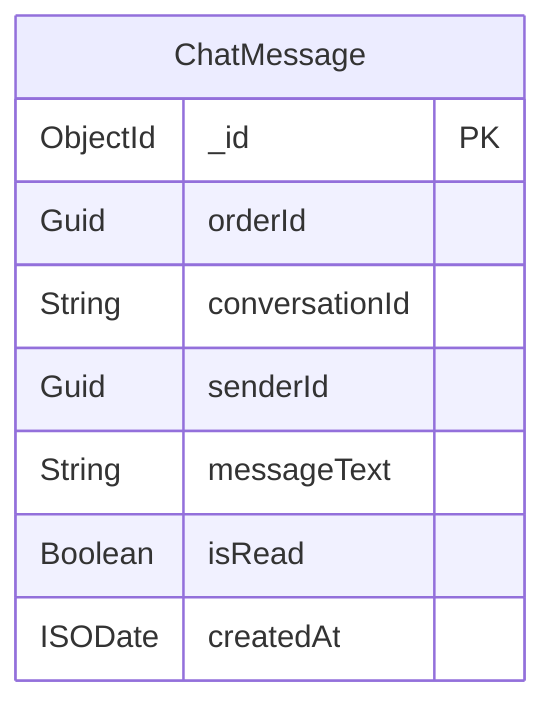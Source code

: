 erDiagram
    ChatMessage {
        ObjectId _id PK
        Guid orderId
        String conversationId
        Guid senderId
        String messageText
        Boolean isRead
        ISODate createdAt
    }